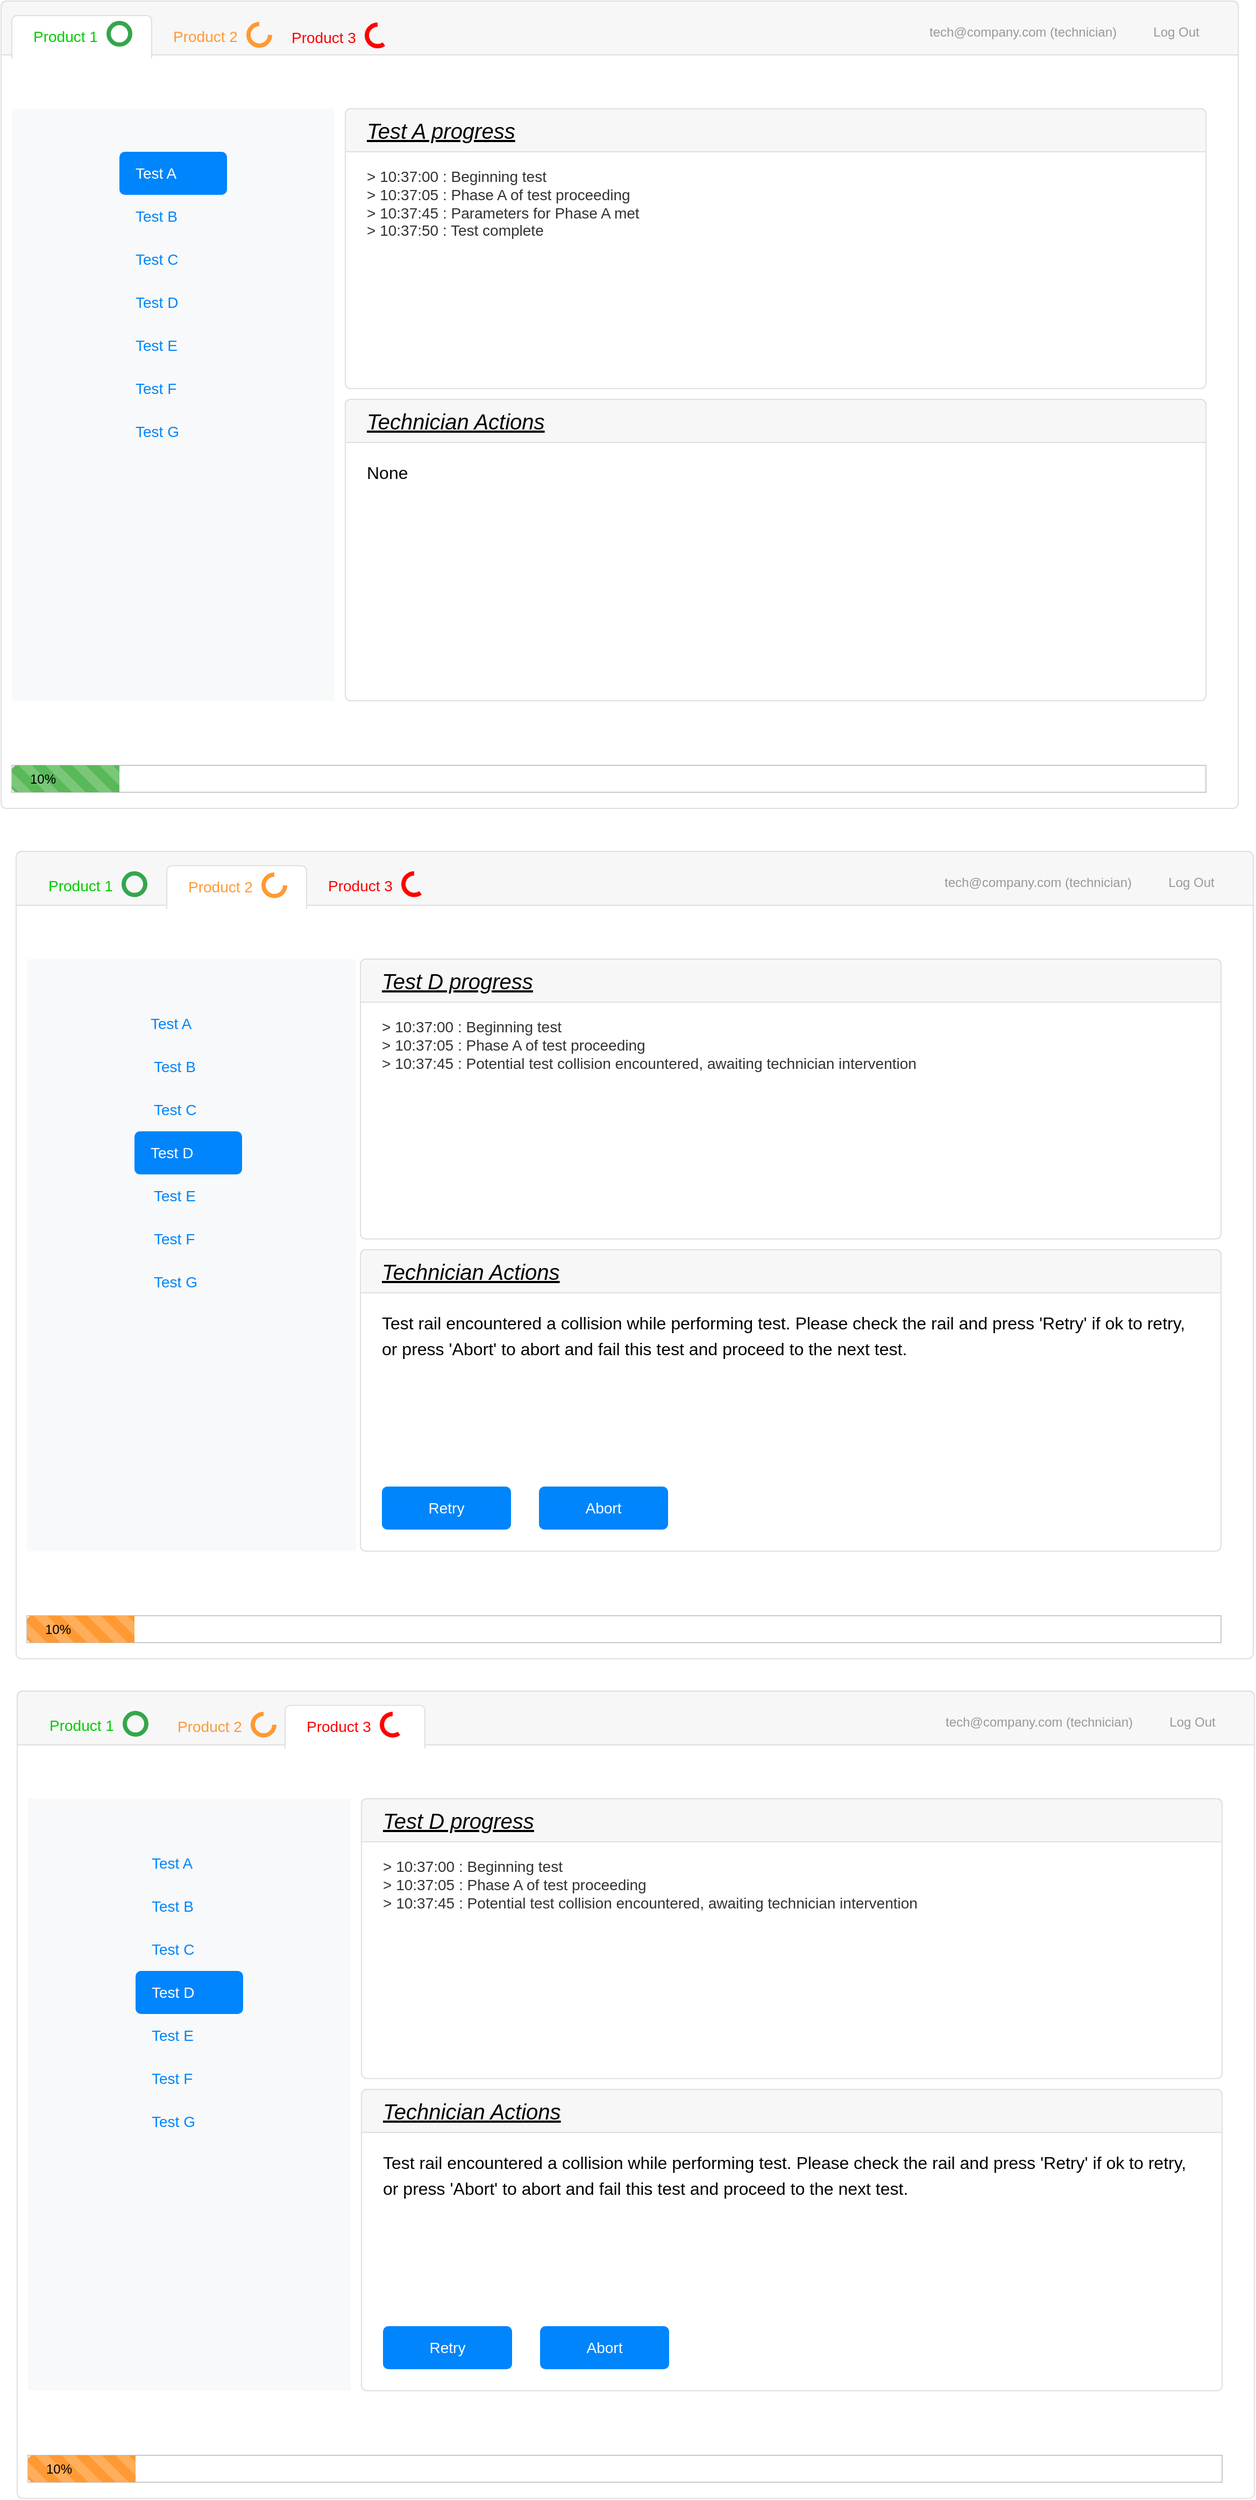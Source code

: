 <mxfile version="20.7.4" type="github">
  <diagram name="TechnicianView" id="c9db0220-8083-56f3-ca83-edcdcd058819">
    <mxGraphModel dx="1909" dy="1173" grid="1" gridSize="10" guides="1" tooltips="1" connect="1" arrows="1" fold="1" page="1" pageScale="1.5" pageWidth="826" pageHeight="1169" background="none" math="0" shadow="0">
      <root>
        <mxCell id="0" style=";html=1;" />
        <mxCell id="1" style=";html=1;" parent="0" />
        <mxCell id="1rZEBC7IiJ6ygyNQz-kA-34" value="" style="html=1;shadow=0;dashed=0;shape=mxgraph.bootstrap.rrect;rSize=5;strokeColor=#DFDFDF;html=1;whiteSpace=wrap;fillColor=#FFFFFF;fontColor=#000000;" parent="1" vertex="1">
          <mxGeometry x="30" y="40" width="1150" height="750" as="geometry" />
        </mxCell>
        <mxCell id="1rZEBC7IiJ6ygyNQz-kA-35" value="" style="html=1;shadow=0;dashed=0;shape=mxgraph.bootstrap.topButton;strokeColor=inherit;fillColor=#F7F7F7;rSize=5;perimeter=none;whiteSpace=wrap;resizeWidth=1;align=center;spacing=20;fontSize=14;fontColor=#FFFFFF;" parent="1rZEBC7IiJ6ygyNQz-kA-34" vertex="1">
          <mxGeometry width="1150" height="50" relative="1" as="geometry" />
        </mxCell>
        <mxCell id="1rZEBC7IiJ6ygyNQz-kA-41" value="tech@company.com (technician)" style="html=1;shadow=0;dashed=0;fillColor=none;strokeColor=none;shape=mxgraph.bootstrap.rect;fontColor=#999999;whiteSpace=wrap;movable=1;resizable=1;rotatable=1;deletable=1;editable=1;connectable=1;" parent="1rZEBC7IiJ6ygyNQz-kA-34" vertex="1">
          <mxGeometry x="850" y="8.929" width="200" height="41.071" as="geometry" />
        </mxCell>
        <mxCell id="1rZEBC7IiJ6ygyNQz-kA-42" value="Log Out" style="html=1;shadow=0;dashed=0;fillColor=none;strokeColor=none;shape=mxgraph.bootstrap.rect;fontColor=#999999;whiteSpace=wrap;" parent="1rZEBC7IiJ6ygyNQz-kA-34" vertex="1">
          <mxGeometry x="1050" y="8.859" width="84.65" height="41.071" as="geometry" />
        </mxCell>
        <mxCell id="1rZEBC7IiJ6ygyNQz-kA-50" value="" style="group" parent="1rZEBC7IiJ6ygyNQz-kA-34" vertex="1" connectable="0">
          <mxGeometry x="10" y="16.43" width="130" height="33.57" as="geometry" />
        </mxCell>
        <mxCell id="1rZEBC7IiJ6ygyNQz-kA-36" value="Product 1" style="html=1;shadow=0;dashed=0;shape=mxgraph.bootstrap.tabTop;strokeColor=#DFDFDF;fillColor=#ffffff;rSize=5;perimeter=none;whiteSpace=wrap;resizeWidth=1;align=left;spacing=20;fontSize=14;fontColor=#00CC00;" parent="1rZEBC7IiJ6ygyNQz-kA-50" vertex="1">
          <mxGeometry width="130" height="40" relative="1" as="geometry">
            <mxPoint y="-3" as="offset" />
          </mxGeometry>
        </mxCell>
        <mxCell id="1rZEBC7IiJ6ygyNQz-kA-43" value="" style="html=1;shadow=0;dashed=0;shape=mxgraph.basic.arc;startAngle=0;endAngle=1;strokeWidth=4;strokeColor=#34A64D;fontColor=#FF3333;fillColor=#FFCCCC;" parent="1rZEBC7IiJ6ygyNQz-kA-50" vertex="1">
          <mxGeometry x="90" y="4" width="20" height="20" as="geometry" />
        </mxCell>
        <mxCell id="1rZEBC7IiJ6ygyNQz-kA-48" value="" style="group" parent="1rZEBC7IiJ6ygyNQz-kA-34" vertex="1" connectable="0">
          <mxGeometry x="140" y="16.43" width="120" height="33.5" as="geometry" />
        </mxCell>
        <mxCell id="1rZEBC7IiJ6ygyNQz-kA-37" value="Product 2" style="strokeColor=none;fillColor=none;rSize=5;perimeter=none;whiteSpace=wrap;resizeWidth=1;align=left;spacing=20;fontSize=14;fontColor=#FF9933;" parent="1rZEBC7IiJ6ygyNQz-kA-48" vertex="1">
          <mxGeometry width="120" height="40" relative="1" as="geometry">
            <mxPoint y="-3" as="offset" />
          </mxGeometry>
        </mxCell>
        <mxCell id="1rZEBC7IiJ6ygyNQz-kA-45" value="" style="html=1;shadow=0;dashed=0;shape=mxgraph.basic.arc;startAngle=0.25;endAngle=1;strokeWidth=4;strokeColor=#FF9933;fontColor=#FF3333;fillColor=#FFCCCC;" parent="1rZEBC7IiJ6ygyNQz-kA-48" vertex="1">
          <mxGeometry x="90" y="5" width="20" height="19.958" as="geometry" />
        </mxCell>
        <mxCell id="1rZEBC7IiJ6ygyNQz-kA-55" value="" style="fillColor=#F8F9FA;strokeColor=none;align=left;fontSize=14;fontColor=#323232;" parent="1rZEBC7IiJ6ygyNQz-kA-34" vertex="1">
          <mxGeometry x="10" y="100" width="300" height="550" as="geometry" />
        </mxCell>
        <mxCell id="1rZEBC7IiJ6ygyNQz-kA-57" value="Test A" style="html=1;shadow=0;dashed=0;shape=mxgraph.bootstrap.rrect;rSize=5;fillColor=#0085FC;strokeColor=none;perimeter=none;whiteSpace=wrap;align=left;spacing=15;fontColor=#FFFFFF;fontSize=14;" parent="1rZEBC7IiJ6ygyNQz-kA-55" vertex="1">
          <mxGeometry x="0.5" width="100" height="40" relative="1" as="geometry">
            <mxPoint x="-50" y="40" as="offset" />
          </mxGeometry>
        </mxCell>
        <mxCell id="1rZEBC7IiJ6ygyNQz-kA-58" value="Test B" style="html=1;shadow=0;dashed=0;fillColor=none;strokeColor=none;perimeter=none;whiteSpace=wrap;align=left;spacing=15;fontColor=#0085FC;fontSize=14;" parent="1rZEBC7IiJ6ygyNQz-kA-55" vertex="1">
          <mxGeometry x="0.5" width="100" height="40" relative="1" as="geometry">
            <mxPoint x="-50" y="80" as="offset" />
          </mxGeometry>
        </mxCell>
        <mxCell id="1rZEBC7IiJ6ygyNQz-kA-59" value="Test C" style="html=1;shadow=0;dashed=0;fillColor=none;strokeColor=none;perimeter=none;whiteSpace=wrap;align=left;spacing=15;fontColor=#0085FC;fontSize=14;" parent="1rZEBC7IiJ6ygyNQz-kA-55" vertex="1">
          <mxGeometry x="0.5" width="100" height="40" relative="1" as="geometry">
            <mxPoint x="-50" y="120" as="offset" />
          </mxGeometry>
        </mxCell>
        <mxCell id="1rZEBC7IiJ6ygyNQz-kA-60" value="Test D" style="html=1;shadow=0;dashed=0;fillColor=none;strokeColor=none;perimeter=none;whiteSpace=wrap;align=left;spacing=15;fontColor=#0085FC;fontSize=14;" parent="1rZEBC7IiJ6ygyNQz-kA-55" vertex="1">
          <mxGeometry x="0.5" width="100" height="40" relative="1" as="geometry">
            <mxPoint x="-50" y="160" as="offset" />
          </mxGeometry>
        </mxCell>
        <mxCell id="1rZEBC7IiJ6ygyNQz-kA-61" value="Test E" style="html=1;shadow=0;dashed=0;fillColor=none;strokeColor=none;perimeter=none;whiteSpace=wrap;align=left;spacing=15;fontColor=#0085FC;fontSize=14;" parent="1rZEBC7IiJ6ygyNQz-kA-55" vertex="1">
          <mxGeometry x="0.5" width="100" height="40" relative="1" as="geometry">
            <mxPoint x="-50" y="200" as="offset" />
          </mxGeometry>
        </mxCell>
        <mxCell id="1rZEBC7IiJ6ygyNQz-kA-62" value="Test F" style="html=1;shadow=0;dashed=0;fillColor=none;strokeColor=none;perimeter=none;whiteSpace=wrap;align=left;spacing=15;fontColor=#0085FC;fontSize=14;" parent="1rZEBC7IiJ6ygyNQz-kA-55" vertex="1">
          <mxGeometry x="0.5" width="100" height="40" relative="1" as="geometry">
            <mxPoint x="-50" y="240" as="offset" />
          </mxGeometry>
        </mxCell>
        <mxCell id="1rZEBC7IiJ6ygyNQz-kA-63" value="Test G" style="html=1;shadow=0;dashed=0;fillColor=none;strokeColor=none;perimeter=none;whiteSpace=wrap;align=left;spacing=15;fontColor=#0085FC;fontSize=14;" parent="1rZEBC7IiJ6ygyNQz-kA-55" vertex="1">
          <mxGeometry x="0.5" width="100" height="40" relative="1" as="geometry">
            <mxPoint x="-50" y="280" as="offset" />
          </mxGeometry>
        </mxCell>
        <mxCell id="1rZEBC7IiJ6ygyNQz-kA-52" value="" style="group;strokeColor=#C9C9C9;" parent="1rZEBC7IiJ6ygyNQz-kA-34" vertex="1" connectable="0">
          <mxGeometry x="10" y="710" width="1110" height="25" as="geometry" />
        </mxCell>
        <mxCell id="1rZEBC7IiJ6ygyNQz-kA-53" value="" style="html=1;shadow=0;dashed=0;shape=mxgraph.bootstrap.leftButtonStriped;fillColor=#59B958;fontColor=#FFFFFF;whiteSpace=wrap;strokeColor=#C9C9C9;" parent="1rZEBC7IiJ6ygyNQz-kA-52" vertex="1">
          <mxGeometry width="100" height="25" as="geometry" />
        </mxCell>
        <mxCell id="1rZEBC7IiJ6ygyNQz-kA-54" value="&lt;font color=&quot;#000000&quot;&gt;10%&lt;/font&gt;" style="text;html=1;strokeColor=none;fillColor=none;align=center;verticalAlign=middle;whiteSpace=wrap;rounded=0;fontColor=#FFFFFF;" parent="1rZEBC7IiJ6ygyNQz-kA-52" vertex="1">
          <mxGeometry x="-0.004" width="58.421" height="25" as="geometry" />
        </mxCell>
        <mxCell id="1rZEBC7IiJ6ygyNQz-kA-79" value="" style="html=1;shadow=0;dashed=0;shape=mxgraph.bootstrap.rrect;rSize=5;strokeColor=#DFDFDF;html=1;whiteSpace=wrap;fillColor=#FFFFFF;fontColor=#000000;" parent="1rZEBC7IiJ6ygyNQz-kA-34" vertex="1">
          <mxGeometry x="320" y="100" width="800" height="260" as="geometry" />
        </mxCell>
        <mxCell id="1rZEBC7IiJ6ygyNQz-kA-80" value="&lt;font style=&quot;font-size: 20px;&quot; color=&quot;#000000&quot;&gt;&lt;i&gt;&lt;u&gt;Test A progress&lt;/u&gt;&lt;/i&gt;&lt;/font&gt;" style="html=1;shadow=0;dashed=0;shape=mxgraph.bootstrap.topButton;strokeColor=inherit;fillColor=#F7F7F7;rSize=5;perimeter=none;whiteSpace=wrap;resizeWidth=1;align=left;spacing=20;fontSize=14;fontColor=#FF3333;" parent="1rZEBC7IiJ6ygyNQz-kA-79" vertex="1">
          <mxGeometry width="800" height="40" relative="1" as="geometry" />
        </mxCell>
        <mxCell id="1rZEBC7IiJ6ygyNQz-kA-81" value="&lt;span style=&quot;color: rgb(50, 50, 50);&quot;&gt;&amp;gt; 10:37:00 : Beginning test&lt;/span&gt;&lt;br style=&quot;border-color: var(--border-color); color: rgb(50, 50, 50);&quot;&gt;&lt;span style=&quot;color: rgb(50, 50, 50);&quot;&gt;&amp;gt; 10:37:05 : Phase A of test proceeding&lt;/span&gt;&lt;br style=&quot;border-color: var(--border-color); color: rgb(50, 50, 50);&quot;&gt;&lt;span style=&quot;color: rgb(50, 50, 50);&quot;&gt;&amp;gt; 10:37:45 : Parameters for Phase A met&amp;nbsp;&lt;/span&gt;&lt;br style=&quot;border-color: var(--border-color); color: rgb(50, 50, 50);&quot;&gt;&lt;span style=&quot;color: rgb(50, 50, 50);&quot;&gt;&amp;gt; 10:37:50 : Test complete&lt;/span&gt;" style="perimeter=none;html=1;whiteSpace=wrap;fillColor=none;strokeColor=none;resizeWidth=1;verticalAlign=top;align=left;spacing=20;spacingTop=-10;fontSize=14;fontColor=#FF3333;" parent="1rZEBC7IiJ6ygyNQz-kA-79" vertex="1">
          <mxGeometry width="800" height="80" relative="1" as="geometry">
            <mxPoint y="40" as="offset" />
          </mxGeometry>
        </mxCell>
        <mxCell id="1rZEBC7IiJ6ygyNQz-kA-85" value="" style="html=1;shadow=0;dashed=0;shape=mxgraph.bootstrap.rrect;rSize=5;strokeColor=#DFDFDF;html=1;whiteSpace=wrap;fillColor=#FFFFFF;fontColor=#000000;fontSize=20;" parent="1rZEBC7IiJ6ygyNQz-kA-34" vertex="1">
          <mxGeometry x="320" y="370" width="800" height="280" as="geometry" />
        </mxCell>
        <mxCell id="1rZEBC7IiJ6ygyNQz-kA-86" value="&lt;font style=&quot;font-size: 20px;&quot;&gt;&lt;u&gt;&lt;i&gt;Technician Actions&lt;/i&gt;&lt;/u&gt;&lt;/font&gt;" style="html=1;shadow=0;dashed=0;shape=mxgraph.bootstrap.topButton;strokeColor=inherit;fillColor=#F7F7F7;rSize=5;perimeter=none;whiteSpace=wrap;resizeWidth=1;align=left;spacing=20;fontSize=14;fontColor=#000000;" parent="1rZEBC7IiJ6ygyNQz-kA-85" vertex="1">
          <mxGeometry width="800" height="40" relative="1" as="geometry" />
        </mxCell>
        <mxCell id="1rZEBC7IiJ6ygyNQz-kA-87" value="&lt;span style=&quot;font-size: 20px;&quot;&gt;&lt;span style=&quot;font-size: 16px;&quot;&gt;None&lt;/span&gt;&lt;/span&gt;" style="perimeter=none;html=1;whiteSpace=wrap;fillColor=none;strokeColor=none;resizeWidth=1;verticalAlign=top;align=left;spacing=20;spacingTop=-10;fontSize=14;fontColor=#000000;" parent="1rZEBC7IiJ6ygyNQz-kA-85" vertex="1">
          <mxGeometry width="800" height="120" relative="1" as="geometry">
            <mxPoint y="40" as="offset" />
          </mxGeometry>
        </mxCell>
        <mxCell id="SilbnRKZhBk0i6iUXmSS-11" value="" style="group" vertex="1" connectable="0" parent="1rZEBC7IiJ6ygyNQz-kA-34">
          <mxGeometry x="250" y="16.43" width="120" height="35" as="geometry" />
        </mxCell>
        <mxCell id="SilbnRKZhBk0i6iUXmSS-12" value="&lt;font color=&quot;#ff0000&quot;&gt;Product 3&lt;/font&gt;" style="strokeColor=none;fillColor=none;rSize=5;perimeter=none;whiteSpace=wrap;resizeWidth=1;align=left;spacing=20;fontSize=14;fontColor=#FF0000;fontColor=#4B5259;html=1;" vertex="1" parent="SilbnRKZhBk0i6iUXmSS-11">
          <mxGeometry width="120" height="35" as="geometry" />
        </mxCell>
        <mxCell id="SilbnRKZhBk0i6iUXmSS-13" value="" style="html=1;shadow=0;dashed=0;shape=mxgraph.basic.arc;startAngle=0.4;endAngle=1;strokeWidth=4;strokeColor=#FF0000;fontColor=#FF3333;fillColor=#FFCCCC;" vertex="1" parent="SilbnRKZhBk0i6iUXmSS-11">
          <mxGeometry x="90" y="5.5" width="20" height="20" as="geometry" />
        </mxCell>
        <mxCell id="1rZEBC7IiJ6ygyNQz-kA-89" value="" style="html=1;shadow=0;dashed=0;shape=mxgraph.bootstrap.rrect;rSize=5;strokeColor=#DFDFDF;html=1;whiteSpace=wrap;fillColor=#FFFFFF;fontColor=#000000;" parent="1" vertex="1">
          <mxGeometry x="44" y="830" width="1150" height="750" as="geometry" />
        </mxCell>
        <mxCell id="1rZEBC7IiJ6ygyNQz-kA-90" value="" style="html=1;shadow=0;dashed=0;shape=mxgraph.bootstrap.topButton;strokeColor=inherit;fillColor=#F7F7F7;rSize=5;perimeter=none;whiteSpace=wrap;resizeWidth=1;align=center;spacing=20;fontSize=14;fontColor=#FFFFFF;" parent="1rZEBC7IiJ6ygyNQz-kA-89" vertex="1">
          <mxGeometry width="1150" height="50" relative="1" as="geometry" />
        </mxCell>
        <mxCell id="1rZEBC7IiJ6ygyNQz-kA-92" value="tech@company.com (technician)" style="html=1;shadow=0;dashed=0;fillColor=none;strokeColor=none;shape=mxgraph.bootstrap.rect;fontColor=#999999;whiteSpace=wrap;movable=1;resizable=1;rotatable=1;deletable=1;editable=1;connectable=1;" parent="1rZEBC7IiJ6ygyNQz-kA-89" vertex="1">
          <mxGeometry x="850" y="8.929" width="200" height="41.071" as="geometry" />
        </mxCell>
        <mxCell id="1rZEBC7IiJ6ygyNQz-kA-93" value="Log Out" style="html=1;shadow=0;dashed=0;fillColor=none;strokeColor=none;shape=mxgraph.bootstrap.rect;fontColor=#999999;whiteSpace=wrap;" parent="1rZEBC7IiJ6ygyNQz-kA-89" vertex="1">
          <mxGeometry x="1050" y="8.859" width="84.65" height="41.071" as="geometry" />
        </mxCell>
        <mxCell id="1rZEBC7IiJ6ygyNQz-kA-97" value="" style="group" parent="1rZEBC7IiJ6ygyNQz-kA-89" vertex="1" connectable="0">
          <mxGeometry x="10" y="16.43" width="130" height="33.57" as="geometry" />
        </mxCell>
        <mxCell id="1rZEBC7IiJ6ygyNQz-kA-99" value="" style="html=1;shadow=0;dashed=0;shape=mxgraph.basic.arc;startAngle=0;endAngle=1;strokeWidth=4;strokeColor=#34A64D;fontColor=#FF3333;fillColor=#FFCCCC;" parent="1rZEBC7IiJ6ygyNQz-kA-97" vertex="1">
          <mxGeometry x="90" y="4" width="20" height="20" as="geometry" />
        </mxCell>
        <mxCell id="1rZEBC7IiJ6ygyNQz-kA-103" value="" style="fillColor=#F8F9FA;strokeColor=none;align=left;fontSize=14;fontColor=#323232;" parent="1rZEBC7IiJ6ygyNQz-kA-89" vertex="1">
          <mxGeometry x="10" y="100" width="306" height="550" as="geometry" />
        </mxCell>
        <mxCell id="1rZEBC7IiJ6ygyNQz-kA-106" value="Test B" style="html=1;shadow=0;dashed=0;fillColor=none;strokeColor=none;perimeter=none;whiteSpace=wrap;align=left;spacing=15;fontColor=#0085FC;fontSize=14;" parent="1rZEBC7IiJ6ygyNQz-kA-103" vertex="1">
          <mxGeometry x="0.5" width="100" height="40" relative="1" as="geometry">
            <mxPoint x="-50" y="80" as="offset" />
          </mxGeometry>
        </mxCell>
        <mxCell id="1rZEBC7IiJ6ygyNQz-kA-107" value="Test C" style="html=1;shadow=0;dashed=0;fillColor=none;strokeColor=none;perimeter=none;whiteSpace=wrap;align=left;spacing=15;fontColor=#0085FC;fontSize=14;" parent="1rZEBC7IiJ6ygyNQz-kA-103" vertex="1">
          <mxGeometry x="0.5" width="100" height="40" relative="1" as="geometry">
            <mxPoint x="-50" y="120" as="offset" />
          </mxGeometry>
        </mxCell>
        <mxCell id="1rZEBC7IiJ6ygyNQz-kA-108" value="Test D" style="html=1;shadow=0;dashed=0;fillColor=none;strokeColor=none;perimeter=none;whiteSpace=wrap;align=left;spacing=15;fontColor=#0085FC;fontSize=14;" parent="1rZEBC7IiJ6ygyNQz-kA-103" vertex="1">
          <mxGeometry x="0.5" width="100" height="40" relative="1" as="geometry">
            <mxPoint x="-50" y="160" as="offset" />
          </mxGeometry>
        </mxCell>
        <mxCell id="1rZEBC7IiJ6ygyNQz-kA-109" value="Test E" style="html=1;shadow=0;dashed=0;fillColor=none;strokeColor=none;perimeter=none;whiteSpace=wrap;align=left;spacing=15;fontColor=#0085FC;fontSize=14;" parent="1rZEBC7IiJ6ygyNQz-kA-103" vertex="1">
          <mxGeometry x="0.5" width="100" height="40" relative="1" as="geometry">
            <mxPoint x="-50" y="200" as="offset" />
          </mxGeometry>
        </mxCell>
        <mxCell id="1rZEBC7IiJ6ygyNQz-kA-110" value="Test F" style="html=1;shadow=0;dashed=0;fillColor=none;strokeColor=none;perimeter=none;whiteSpace=wrap;align=left;spacing=15;fontColor=#0085FC;fontSize=14;" parent="1rZEBC7IiJ6ygyNQz-kA-103" vertex="1">
          <mxGeometry x="0.5" width="100" height="40" relative="1" as="geometry">
            <mxPoint x="-50" y="240" as="offset" />
          </mxGeometry>
        </mxCell>
        <mxCell id="1rZEBC7IiJ6ygyNQz-kA-111" value="Test G" style="html=1;shadow=0;dashed=0;fillColor=none;strokeColor=none;perimeter=none;whiteSpace=wrap;align=left;spacing=15;fontColor=#0085FC;fontSize=14;" parent="1rZEBC7IiJ6ygyNQz-kA-103" vertex="1">
          <mxGeometry x="0.5" width="100" height="40" relative="1" as="geometry">
            <mxPoint x="-50" y="280" as="offset" />
          </mxGeometry>
        </mxCell>
        <mxCell id="1rZEBC7IiJ6ygyNQz-kA-174" value="Test D" style="html=1;shadow=0;dashed=0;shape=mxgraph.bootstrap.rrect;rSize=5;fillColor=#0085FC;strokeColor=none;perimeter=none;whiteSpace=wrap;align=left;spacing=15;fontColor=#FFFFFF;fontSize=14;" parent="1rZEBC7IiJ6ygyNQz-kA-103" vertex="1">
          <mxGeometry x="100" y="160" width="100" height="40" as="geometry" />
        </mxCell>
        <mxCell id="1rZEBC7IiJ6ygyNQz-kA-175" value="Test A" style="html=1;shadow=0;dashed=0;fillColor=none;strokeColor=none;perimeter=none;whiteSpace=wrap;align=left;spacing=15;fontColor=#0085FC;fontSize=14;" parent="1rZEBC7IiJ6ygyNQz-kA-103" vertex="1">
          <mxGeometry x="100" y="40" width="100" height="40" as="geometry" />
        </mxCell>
        <mxCell id="1rZEBC7IiJ6ygyNQz-kA-112" value="" style="group;strokeColor=#C9C9C9;" parent="1rZEBC7IiJ6ygyNQz-kA-89" vertex="1" connectable="0">
          <mxGeometry x="10" y="710" width="1110" height="25" as="geometry" />
        </mxCell>
        <mxCell id="1rZEBC7IiJ6ygyNQz-kA-113" value="" style="html=1;shadow=0;dashed=0;shape=mxgraph.bootstrap.leftButtonStriped;fillColor=#FF9933;fontColor=#FFFFFF;whiteSpace=wrap;strokeColor=#C9C9C9;" parent="1rZEBC7IiJ6ygyNQz-kA-112" vertex="1">
          <mxGeometry width="100" height="25" as="geometry" />
        </mxCell>
        <mxCell id="1rZEBC7IiJ6ygyNQz-kA-114" value="&lt;font color=&quot;#000000&quot;&gt;10%&lt;/font&gt;" style="text;html=1;strokeColor=none;fillColor=none;align=center;verticalAlign=middle;whiteSpace=wrap;rounded=0;fontColor=#FFFFFF;" parent="1rZEBC7IiJ6ygyNQz-kA-112" vertex="1">
          <mxGeometry x="-0.004" width="58.421" height="25" as="geometry" />
        </mxCell>
        <mxCell id="1rZEBC7IiJ6ygyNQz-kA-115" value="" style="html=1;shadow=0;dashed=0;shape=mxgraph.bootstrap.rrect;rSize=5;strokeColor=#DFDFDF;html=1;whiteSpace=wrap;fillColor=#FFFFFF;fontColor=#000000;" parent="1rZEBC7IiJ6ygyNQz-kA-89" vertex="1">
          <mxGeometry x="320" y="100" width="800" height="260" as="geometry" />
        </mxCell>
        <mxCell id="1rZEBC7IiJ6ygyNQz-kA-116" value="&lt;font style=&quot;font-size: 20px;&quot; color=&quot;#000000&quot;&gt;&lt;i&gt;&lt;u&gt;Test D progress&lt;/u&gt;&lt;/i&gt;&lt;/font&gt;" style="html=1;shadow=0;dashed=0;shape=mxgraph.bootstrap.topButton;strokeColor=inherit;fillColor=#F7F7F7;rSize=5;perimeter=none;whiteSpace=wrap;resizeWidth=1;align=left;spacing=20;fontSize=14;fontColor=#FF3333;" parent="1rZEBC7IiJ6ygyNQz-kA-115" vertex="1">
          <mxGeometry width="800" height="40" relative="1" as="geometry" />
        </mxCell>
        <mxCell id="1rZEBC7IiJ6ygyNQz-kA-117" value="&lt;span style=&quot;color: rgb(50, 50, 50);&quot;&gt;&amp;gt; 10:37:00 : Beginning test&lt;/span&gt;&lt;br style=&quot;border-color: var(--border-color); color: rgb(50, 50, 50);&quot;&gt;&lt;span style=&quot;color: rgb(50, 50, 50);&quot;&gt;&amp;gt; 10:37:05 : Phase A of test proceeding&lt;/span&gt;&lt;br style=&quot;border-color: var(--border-color); color: rgb(50, 50, 50);&quot;&gt;&lt;span style=&quot;color: rgb(50, 50, 50);&quot;&gt;&amp;gt; 10:37:45 : Potential test collision encountered, awaiting technician intervention&lt;/span&gt;" style="perimeter=none;html=1;whiteSpace=wrap;fillColor=none;strokeColor=none;resizeWidth=1;verticalAlign=top;align=left;spacing=20;spacingTop=-10;fontSize=14;fontColor=#FF3333;" parent="1rZEBC7IiJ6ygyNQz-kA-115" vertex="1">
          <mxGeometry width="800" height="80" relative="1" as="geometry">
            <mxPoint y="40" as="offset" />
          </mxGeometry>
        </mxCell>
        <mxCell id="1rZEBC7IiJ6ygyNQz-kA-118" value="" style="html=1;shadow=0;dashed=0;shape=mxgraph.bootstrap.rrect;rSize=5;strokeColor=#DFDFDF;html=1;whiteSpace=wrap;fillColor=#FFFFFF;fontColor=#000000;fontSize=20;" parent="1rZEBC7IiJ6ygyNQz-kA-89" vertex="1">
          <mxGeometry x="320" y="370" width="800" height="280" as="geometry" />
        </mxCell>
        <mxCell id="1rZEBC7IiJ6ygyNQz-kA-119" value="&lt;font style=&quot;font-size: 20px;&quot;&gt;&lt;u&gt;&lt;i&gt;Technician Actions&lt;/i&gt;&lt;/u&gt;&lt;/font&gt;" style="html=1;shadow=0;dashed=0;shape=mxgraph.bootstrap.topButton;strokeColor=inherit;fillColor=#F7F7F7;rSize=5;perimeter=none;whiteSpace=wrap;resizeWidth=1;align=left;spacing=20;fontSize=14;fontColor=#000000;" parent="1rZEBC7IiJ6ygyNQz-kA-118" vertex="1">
          <mxGeometry width="800" height="40" relative="1" as="geometry" />
        </mxCell>
        <mxCell id="1rZEBC7IiJ6ygyNQz-kA-120" value="&lt;span style=&quot;font-size: 20px;&quot;&gt;&lt;span style=&quot;font-size: 16px;&quot;&gt;Test rail encountered a collision while performing test. Please check the rail and press &#39;Retry&#39; if ok to retry, or press &#39;Abort&#39; to abort and fail this test and proceed to the next test.&lt;/span&gt;&lt;/span&gt;" style="perimeter=none;html=1;whiteSpace=wrap;fillColor=none;strokeColor=none;resizeWidth=1;verticalAlign=top;align=left;spacing=20;spacingTop=-10;fontSize=14;fontColor=#000000;" parent="1rZEBC7IiJ6ygyNQz-kA-118" vertex="1">
          <mxGeometry width="800" height="120" relative="1" as="geometry">
            <mxPoint y="40" as="offset" />
          </mxGeometry>
        </mxCell>
        <mxCell id="1rZEBC7IiJ6ygyNQz-kA-121" value="Retry" style="html=1;shadow=0;dashed=0;shape=mxgraph.bootstrap.rrect;rSize=5;perimeter=none;whiteSpace=wrap;fillColor=#0085FC;strokeColor=none;fontColor=#ffffff;resizeWidth=1;fontSize=14;" parent="1rZEBC7IiJ6ygyNQz-kA-118" vertex="1">
          <mxGeometry y="1" width="120" height="40" relative="1" as="geometry">
            <mxPoint x="20" y="-60" as="offset" />
          </mxGeometry>
        </mxCell>
        <mxCell id="1rZEBC7IiJ6ygyNQz-kA-176" value="Abort" style="html=1;shadow=0;dashed=0;shape=mxgraph.bootstrap.rrect;rSize=5;perimeter=none;whiteSpace=wrap;fillColor=#0085FC;strokeColor=none;fontColor=#ffffff;resizeWidth=1;fontSize=14;" parent="1rZEBC7IiJ6ygyNQz-kA-118" vertex="1">
          <mxGeometry x="166" y="220" width="120" height="40" as="geometry" />
        </mxCell>
        <mxCell id="1rZEBC7IiJ6ygyNQz-kA-161" value="" style="group" parent="1rZEBC7IiJ6ygyNQz-kA-89" vertex="1" connectable="0">
          <mxGeometry x="140" y="13.21" width="130.0" height="40" as="geometry" />
        </mxCell>
        <mxCell id="1rZEBC7IiJ6ygyNQz-kA-156" value="" style="html=1;shadow=0;dashed=0;shape=mxgraph.bootstrap.tabTop;strokeColor=#DFDFDF;fillColor=#ffffff;rSize=5;perimeter=none;whiteSpace=wrap;resizeWidth=1;align=left;spacing=20;fontSize=14;fontColor=#00CC00;" parent="1rZEBC7IiJ6ygyNQz-kA-161" vertex="1">
          <mxGeometry x="5.684e-14" width="130" height="40" as="geometry" />
        </mxCell>
        <mxCell id="1rZEBC7IiJ6ygyNQz-kA-100" value="" style="group" parent="1rZEBC7IiJ6ygyNQz-kA-161" vertex="1" connectable="0">
          <mxGeometry y="3.25" width="120" height="33.5" as="geometry" />
        </mxCell>
        <mxCell id="1rZEBC7IiJ6ygyNQz-kA-101" value="Product 2" style="strokeColor=none;fillColor=none;rSize=5;perimeter=none;whiteSpace=wrap;resizeWidth=1;align=left;spacing=20;fontSize=14;fontColor=#FF9933;" parent="1rZEBC7IiJ6ygyNQz-kA-100" vertex="1">
          <mxGeometry width="120" height="40" relative="1" as="geometry">
            <mxPoint y="-3" as="offset" />
          </mxGeometry>
        </mxCell>
        <mxCell id="1rZEBC7IiJ6ygyNQz-kA-102" value="" style="html=1;shadow=0;dashed=0;shape=mxgraph.basic.arc;startAngle=0.25;endAngle=1;strokeWidth=4;strokeColor=#FF9933;fontColor=#FF9933;fillColor=#FFCCCC;" parent="1rZEBC7IiJ6ygyNQz-kA-100" vertex="1">
          <mxGeometry x="90" y="5" width="20" height="19.958" as="geometry" />
        </mxCell>
        <mxCell id="1rZEBC7IiJ6ygyNQz-kA-173" value="&lt;font color=&quot;#00cc00&quot;&gt;Product 1&lt;/font&gt;" style="strokeColor=none;fillColor=none;rSize=5;perimeter=none;whiteSpace=wrap;resizeWidth=1;align=left;spacing=20;fontSize=14;fontColor=#00CC00;fontColor=#4B5259;html=1;" parent="1rZEBC7IiJ6ygyNQz-kA-89" vertex="1">
          <mxGeometry x="10" y="14.929" width="110" height="35" as="geometry" />
        </mxCell>
        <mxCell id="SilbnRKZhBk0i6iUXmSS-4" value="" style="group" vertex="1" connectable="0" parent="1rZEBC7IiJ6ygyNQz-kA-89">
          <mxGeometry x="270" y="14.93" width="120" height="35" as="geometry" />
        </mxCell>
        <mxCell id="SilbnRKZhBk0i6iUXmSS-10" value="" style="group" vertex="1" connectable="0" parent="SilbnRKZhBk0i6iUXmSS-4">
          <mxGeometry width="120" height="35" as="geometry" />
        </mxCell>
        <mxCell id="SilbnRKZhBk0i6iUXmSS-3" value="&lt;font color=&quot;#ff0000&quot;&gt;Product 3&lt;/font&gt;" style="strokeColor=none;fillColor=none;rSize=5;perimeter=none;whiteSpace=wrap;resizeWidth=1;align=left;spacing=20;fontSize=14;fontColor=#FF0000;fontColor=#4B5259;html=1;" vertex="1" parent="SilbnRKZhBk0i6iUXmSS-10">
          <mxGeometry width="120" height="35" as="geometry" />
        </mxCell>
        <mxCell id="SilbnRKZhBk0i6iUXmSS-2" value="" style="html=1;shadow=0;dashed=0;shape=mxgraph.basic.arc;startAngle=0.4;endAngle=1;strokeWidth=4;strokeColor=#FF0000;fontColor=#FF3333;fillColor=#FFCCCC;" vertex="1" parent="SilbnRKZhBk0i6iUXmSS-10">
          <mxGeometry x="90" y="5.5" width="20" height="20" as="geometry" />
        </mxCell>
        <mxCell id="SilbnRKZhBk0i6iUXmSS-15" value="" style="html=1;shadow=0;dashed=0;shape=mxgraph.bootstrap.rrect;rSize=5;strokeColor=#DFDFDF;html=1;whiteSpace=wrap;fillColor=#FFFFFF;fontColor=#000000;" vertex="1" parent="1">
          <mxGeometry x="45" y="1610" width="1150" height="750" as="geometry" />
        </mxCell>
        <mxCell id="SilbnRKZhBk0i6iUXmSS-16" value="" style="html=1;shadow=0;dashed=0;shape=mxgraph.bootstrap.topButton;strokeColor=inherit;fillColor=#F7F7F7;rSize=5;perimeter=none;whiteSpace=wrap;resizeWidth=1;align=center;spacing=20;fontSize=14;fontColor=#FFFFFF;" vertex="1" parent="SilbnRKZhBk0i6iUXmSS-15">
          <mxGeometry width="1150" height="50" relative="1" as="geometry" />
        </mxCell>
        <mxCell id="SilbnRKZhBk0i6iUXmSS-18" value="tech@company.com (technician)" style="html=1;shadow=0;dashed=0;fillColor=none;strokeColor=none;shape=mxgraph.bootstrap.rect;fontColor=#999999;whiteSpace=wrap;movable=1;resizable=1;rotatable=1;deletable=1;editable=1;connectable=1;" vertex="1" parent="SilbnRKZhBk0i6iUXmSS-15">
          <mxGeometry x="850" y="8.929" width="200" height="41.071" as="geometry" />
        </mxCell>
        <mxCell id="SilbnRKZhBk0i6iUXmSS-19" value="Log Out" style="html=1;shadow=0;dashed=0;fillColor=none;strokeColor=none;shape=mxgraph.bootstrap.rect;fontColor=#999999;whiteSpace=wrap;" vertex="1" parent="SilbnRKZhBk0i6iUXmSS-15">
          <mxGeometry x="1050" y="8.859" width="84.65" height="41.071" as="geometry" />
        </mxCell>
        <mxCell id="SilbnRKZhBk0i6iUXmSS-20" value="" style="group" vertex="1" connectable="0" parent="SilbnRKZhBk0i6iUXmSS-15">
          <mxGeometry x="10" y="16.43" width="130" height="33.57" as="geometry" />
        </mxCell>
        <mxCell id="SilbnRKZhBk0i6iUXmSS-21" value="" style="html=1;shadow=0;dashed=0;shape=mxgraph.basic.arc;startAngle=0;endAngle=1;strokeWidth=4;strokeColor=#34A64D;fontColor=#FF3333;fillColor=#FFCCCC;" vertex="1" parent="SilbnRKZhBk0i6iUXmSS-20">
          <mxGeometry x="90" y="4" width="20" height="20" as="geometry" />
        </mxCell>
        <mxCell id="SilbnRKZhBk0i6iUXmSS-22" value="" style="fillColor=#F8F9FA;strokeColor=none;align=left;fontSize=14;fontColor=#323232;" vertex="1" parent="SilbnRKZhBk0i6iUXmSS-15">
          <mxGeometry x="10" y="100" width="300" height="550" as="geometry" />
        </mxCell>
        <mxCell id="SilbnRKZhBk0i6iUXmSS-24" value="Test B" style="html=1;shadow=0;dashed=0;fillColor=none;strokeColor=none;perimeter=none;whiteSpace=wrap;align=left;spacing=15;fontColor=#0085FC;fontSize=14;" vertex="1" parent="SilbnRKZhBk0i6iUXmSS-22">
          <mxGeometry x="0.5" width="100" height="40" relative="1" as="geometry">
            <mxPoint x="-50" y="80" as="offset" />
          </mxGeometry>
        </mxCell>
        <mxCell id="SilbnRKZhBk0i6iUXmSS-25" value="Test C" style="html=1;shadow=0;dashed=0;fillColor=none;strokeColor=none;perimeter=none;whiteSpace=wrap;align=left;spacing=15;fontColor=#0085FC;fontSize=14;" vertex="1" parent="SilbnRKZhBk0i6iUXmSS-22">
          <mxGeometry x="0.5" width="100" height="40" relative="1" as="geometry">
            <mxPoint x="-50" y="120" as="offset" />
          </mxGeometry>
        </mxCell>
        <mxCell id="SilbnRKZhBk0i6iUXmSS-26" value="Test D" style="html=1;shadow=0;dashed=0;fillColor=none;strokeColor=none;perimeter=none;whiteSpace=wrap;align=left;spacing=15;fontColor=#0085FC;fontSize=14;" vertex="1" parent="SilbnRKZhBk0i6iUXmSS-22">
          <mxGeometry x="0.5" width="100" height="40" relative="1" as="geometry">
            <mxPoint x="-50" y="160" as="offset" />
          </mxGeometry>
        </mxCell>
        <mxCell id="SilbnRKZhBk0i6iUXmSS-27" value="Test E" style="html=1;shadow=0;dashed=0;fillColor=none;strokeColor=none;perimeter=none;whiteSpace=wrap;align=left;spacing=15;fontColor=#0085FC;fontSize=14;" vertex="1" parent="SilbnRKZhBk0i6iUXmSS-22">
          <mxGeometry x="0.5" width="100" height="40" relative="1" as="geometry">
            <mxPoint x="-50" y="200" as="offset" />
          </mxGeometry>
        </mxCell>
        <mxCell id="SilbnRKZhBk0i6iUXmSS-28" value="Test F" style="html=1;shadow=0;dashed=0;fillColor=none;strokeColor=none;perimeter=none;whiteSpace=wrap;align=left;spacing=15;fontColor=#0085FC;fontSize=14;" vertex="1" parent="SilbnRKZhBk0i6iUXmSS-22">
          <mxGeometry x="0.5" width="100" height="40" relative="1" as="geometry">
            <mxPoint x="-50" y="240" as="offset" />
          </mxGeometry>
        </mxCell>
        <mxCell id="SilbnRKZhBk0i6iUXmSS-29" value="Test G" style="html=1;shadow=0;dashed=0;fillColor=none;strokeColor=none;perimeter=none;whiteSpace=wrap;align=left;spacing=15;fontColor=#0085FC;fontSize=14;" vertex="1" parent="SilbnRKZhBk0i6iUXmSS-22">
          <mxGeometry x="0.5" width="100" height="40" relative="1" as="geometry">
            <mxPoint x="-50" y="280" as="offset" />
          </mxGeometry>
        </mxCell>
        <mxCell id="SilbnRKZhBk0i6iUXmSS-30" value="Test D" style="html=1;shadow=0;dashed=0;shape=mxgraph.bootstrap.rrect;rSize=5;fillColor=#0085FC;strokeColor=none;perimeter=none;whiteSpace=wrap;align=left;spacing=15;fontColor=#FFFFFF;fontSize=14;" vertex="1" parent="SilbnRKZhBk0i6iUXmSS-22">
          <mxGeometry x="100" y="160" width="100" height="40" as="geometry" />
        </mxCell>
        <mxCell id="SilbnRKZhBk0i6iUXmSS-31" value="Test A" style="html=1;shadow=0;dashed=0;fillColor=none;strokeColor=none;perimeter=none;whiteSpace=wrap;align=left;spacing=15;fontColor=#0085FC;fontSize=14;" vertex="1" parent="SilbnRKZhBk0i6iUXmSS-22">
          <mxGeometry x="100" y="40" width="100" height="40" as="geometry" />
        </mxCell>
        <mxCell id="SilbnRKZhBk0i6iUXmSS-32" value="" style="group;strokeColor=#C9C9C9;" vertex="1" connectable="0" parent="SilbnRKZhBk0i6iUXmSS-15">
          <mxGeometry x="10" y="710" width="1110" height="25" as="geometry" />
        </mxCell>
        <mxCell id="SilbnRKZhBk0i6iUXmSS-33" value="" style="html=1;shadow=0;dashed=0;shape=mxgraph.bootstrap.leftButtonStriped;fillColor=#FF9933;fontColor=#FFFFFF;whiteSpace=wrap;strokeColor=#C9C9C9;" vertex="1" parent="SilbnRKZhBk0i6iUXmSS-32">
          <mxGeometry width="100" height="25" as="geometry" />
        </mxCell>
        <mxCell id="SilbnRKZhBk0i6iUXmSS-34" value="&lt;font color=&quot;#000000&quot;&gt;10%&lt;/font&gt;" style="text;html=1;strokeColor=none;fillColor=none;align=center;verticalAlign=middle;whiteSpace=wrap;rounded=0;fontColor=#FFFFFF;" vertex="1" parent="SilbnRKZhBk0i6iUXmSS-32">
          <mxGeometry x="-0.004" width="58.421" height="25" as="geometry" />
        </mxCell>
        <mxCell id="SilbnRKZhBk0i6iUXmSS-35" value="" style="html=1;shadow=0;dashed=0;shape=mxgraph.bootstrap.rrect;rSize=5;strokeColor=#DFDFDF;html=1;whiteSpace=wrap;fillColor=#FFFFFF;fontColor=#000000;" vertex="1" parent="SilbnRKZhBk0i6iUXmSS-15">
          <mxGeometry x="320" y="100" width="800" height="260" as="geometry" />
        </mxCell>
        <mxCell id="SilbnRKZhBk0i6iUXmSS-36" value="&lt;font style=&quot;font-size: 20px;&quot; color=&quot;#000000&quot;&gt;&lt;i&gt;&lt;u&gt;Test D progress&lt;/u&gt;&lt;/i&gt;&lt;/font&gt;" style="html=1;shadow=0;dashed=0;shape=mxgraph.bootstrap.topButton;strokeColor=inherit;fillColor=#F7F7F7;rSize=5;perimeter=none;whiteSpace=wrap;resizeWidth=1;align=left;spacing=20;fontSize=14;fontColor=#FF3333;" vertex="1" parent="SilbnRKZhBk0i6iUXmSS-35">
          <mxGeometry width="800" height="40" relative="1" as="geometry" />
        </mxCell>
        <mxCell id="SilbnRKZhBk0i6iUXmSS-37" value="&lt;span style=&quot;color: rgb(50, 50, 50);&quot;&gt;&amp;gt; 10:37:00 : Beginning test&lt;/span&gt;&lt;br style=&quot;border-color: var(--border-color); color: rgb(50, 50, 50);&quot;&gt;&lt;span style=&quot;color: rgb(50, 50, 50);&quot;&gt;&amp;gt; 10:37:05 : Phase A of test proceeding&lt;/span&gt;&lt;br style=&quot;border-color: var(--border-color); color: rgb(50, 50, 50);&quot;&gt;&lt;span style=&quot;color: rgb(50, 50, 50);&quot;&gt;&amp;gt; 10:37:45 : Potential test collision encountered, awaiting technician intervention&lt;/span&gt;" style="perimeter=none;html=1;whiteSpace=wrap;fillColor=none;strokeColor=none;resizeWidth=1;verticalAlign=top;align=left;spacing=20;spacingTop=-10;fontSize=14;fontColor=#FF3333;" vertex="1" parent="SilbnRKZhBk0i6iUXmSS-35">
          <mxGeometry width="800" height="80" relative="1" as="geometry">
            <mxPoint y="40" as="offset" />
          </mxGeometry>
        </mxCell>
        <mxCell id="SilbnRKZhBk0i6iUXmSS-38" value="" style="html=1;shadow=0;dashed=0;shape=mxgraph.bootstrap.rrect;rSize=5;strokeColor=#DFDFDF;html=1;whiteSpace=wrap;fillColor=#FFFFFF;fontColor=#000000;fontSize=20;" vertex="1" parent="SilbnRKZhBk0i6iUXmSS-15">
          <mxGeometry x="320" y="370" width="800" height="280" as="geometry" />
        </mxCell>
        <mxCell id="SilbnRKZhBk0i6iUXmSS-39" value="&lt;font style=&quot;font-size: 20px;&quot;&gt;&lt;u&gt;&lt;i&gt;Technician Actions&lt;/i&gt;&lt;/u&gt;&lt;/font&gt;" style="html=1;shadow=0;dashed=0;shape=mxgraph.bootstrap.topButton;strokeColor=inherit;fillColor=#F7F7F7;rSize=5;perimeter=none;whiteSpace=wrap;resizeWidth=1;align=left;spacing=20;fontSize=14;fontColor=#000000;" vertex="1" parent="SilbnRKZhBk0i6iUXmSS-38">
          <mxGeometry width="800" height="40" relative="1" as="geometry" />
        </mxCell>
        <mxCell id="SilbnRKZhBk0i6iUXmSS-40" value="&lt;span style=&quot;font-size: 20px;&quot;&gt;&lt;span style=&quot;font-size: 16px;&quot;&gt;Test rail encountered a collision while performing test. Please check the rail and press &#39;Retry&#39; if ok to retry, or press &#39;Abort&#39; to abort and fail this test and proceed to the next test.&lt;/span&gt;&lt;/span&gt;" style="perimeter=none;html=1;whiteSpace=wrap;fillColor=none;strokeColor=none;resizeWidth=1;verticalAlign=top;align=left;spacing=20;spacingTop=-10;fontSize=14;fontColor=#000000;" vertex="1" parent="SilbnRKZhBk0i6iUXmSS-38">
          <mxGeometry width="800" height="120" relative="1" as="geometry">
            <mxPoint y="40" as="offset" />
          </mxGeometry>
        </mxCell>
        <mxCell id="SilbnRKZhBk0i6iUXmSS-41" value="Retry" style="html=1;shadow=0;dashed=0;shape=mxgraph.bootstrap.rrect;rSize=5;perimeter=none;whiteSpace=wrap;fillColor=#0085FC;strokeColor=none;fontColor=#ffffff;resizeWidth=1;fontSize=14;" vertex="1" parent="SilbnRKZhBk0i6iUXmSS-38">
          <mxGeometry y="1" width="120" height="40" relative="1" as="geometry">
            <mxPoint x="20" y="-60" as="offset" />
          </mxGeometry>
        </mxCell>
        <mxCell id="SilbnRKZhBk0i6iUXmSS-42" value="Abort" style="html=1;shadow=0;dashed=0;shape=mxgraph.bootstrap.rrect;rSize=5;perimeter=none;whiteSpace=wrap;fillColor=#0085FC;strokeColor=none;fontColor=#ffffff;resizeWidth=1;fontSize=14;" vertex="1" parent="SilbnRKZhBk0i6iUXmSS-38">
          <mxGeometry x="166" y="220" width="120" height="40" as="geometry" />
        </mxCell>
        <mxCell id="SilbnRKZhBk0i6iUXmSS-48" value="&lt;font color=&quot;#00cc00&quot;&gt;Product 1&lt;/font&gt;" style="strokeColor=none;fillColor=none;rSize=5;perimeter=none;whiteSpace=wrap;resizeWidth=1;align=left;spacing=20;fontSize=14;fontColor=#00CC00;fontColor=#4B5259;html=1;" vertex="1" parent="SilbnRKZhBk0i6iUXmSS-15">
          <mxGeometry x="10" y="14.929" width="110" height="35" as="geometry" />
        </mxCell>
        <mxCell id="SilbnRKZhBk0i6iUXmSS-43" value="" style="group" vertex="1" connectable="0" parent="SilbnRKZhBk0i6iUXmSS-15">
          <mxGeometry x="249" y="13.22" width="130.0" height="40" as="geometry" />
        </mxCell>
        <mxCell id="SilbnRKZhBk0i6iUXmSS-44" value="" style="html=1;shadow=0;dashed=0;shape=mxgraph.bootstrap.tabTop;strokeColor=#DFDFDF;fillColor=#ffffff;rSize=5;perimeter=none;whiteSpace=wrap;resizeWidth=1;align=left;spacing=20;fontSize=14;fontColor=#00CC00;" vertex="1" parent="SilbnRKZhBk0i6iUXmSS-43">
          <mxGeometry x="5.684e-14" width="130" height="40" as="geometry" />
        </mxCell>
        <mxCell id="SilbnRKZhBk0i6iUXmSS-57" value="&lt;font color=&quot;#ff0000&quot;&gt;Product 3&lt;/font&gt;" style="strokeColor=none;fillColor=none;rSize=5;perimeter=none;whiteSpace=wrap;resizeWidth=1;align=left;spacing=20;fontSize=14;fontColor=#FF0000;fontColor=#4B5259;html=1;" vertex="1" parent="SilbnRKZhBk0i6iUXmSS-43">
          <mxGeometry y="2.5" width="120" height="35" as="geometry" />
        </mxCell>
        <mxCell id="SilbnRKZhBk0i6iUXmSS-58" value="" style="html=1;shadow=0;dashed=0;shape=mxgraph.basic.arc;startAngle=0.4;endAngle=1;strokeWidth=4;strokeColor=#FF0000;fontColor=#FF3333;fillColor=#FFCCCC;" vertex="1" parent="SilbnRKZhBk0i6iUXmSS-43">
          <mxGeometry x="90" y="8.0" width="20" height="20" as="geometry" />
        </mxCell>
        <mxCell id="SilbnRKZhBk0i6iUXmSS-55" value="Product 2" style="strokeColor=none;fillColor=none;rSize=5;perimeter=none;whiteSpace=wrap;resizeWidth=1;align=left;spacing=20;fontSize=14;fontColor=#FF9933;" vertex="1" parent="SilbnRKZhBk0i6iUXmSS-15">
          <mxGeometry x="129" y="13.21" width="120" height="40" as="geometry" />
        </mxCell>
        <mxCell id="SilbnRKZhBk0i6iUXmSS-56" value="" style="html=1;shadow=0;dashed=0;shape=mxgraph.basic.arc;startAngle=0.25;endAngle=1;strokeWidth=4;strokeColor=#FF9933;fontColor=#FF9933;fillColor=#FFCCCC;" vertex="1" parent="SilbnRKZhBk0i6iUXmSS-15">
          <mxGeometry x="219" y="21.21" width="20" height="19.958" as="geometry" />
        </mxCell>
      </root>
    </mxGraphModel>
  </diagram>
</mxfile>
